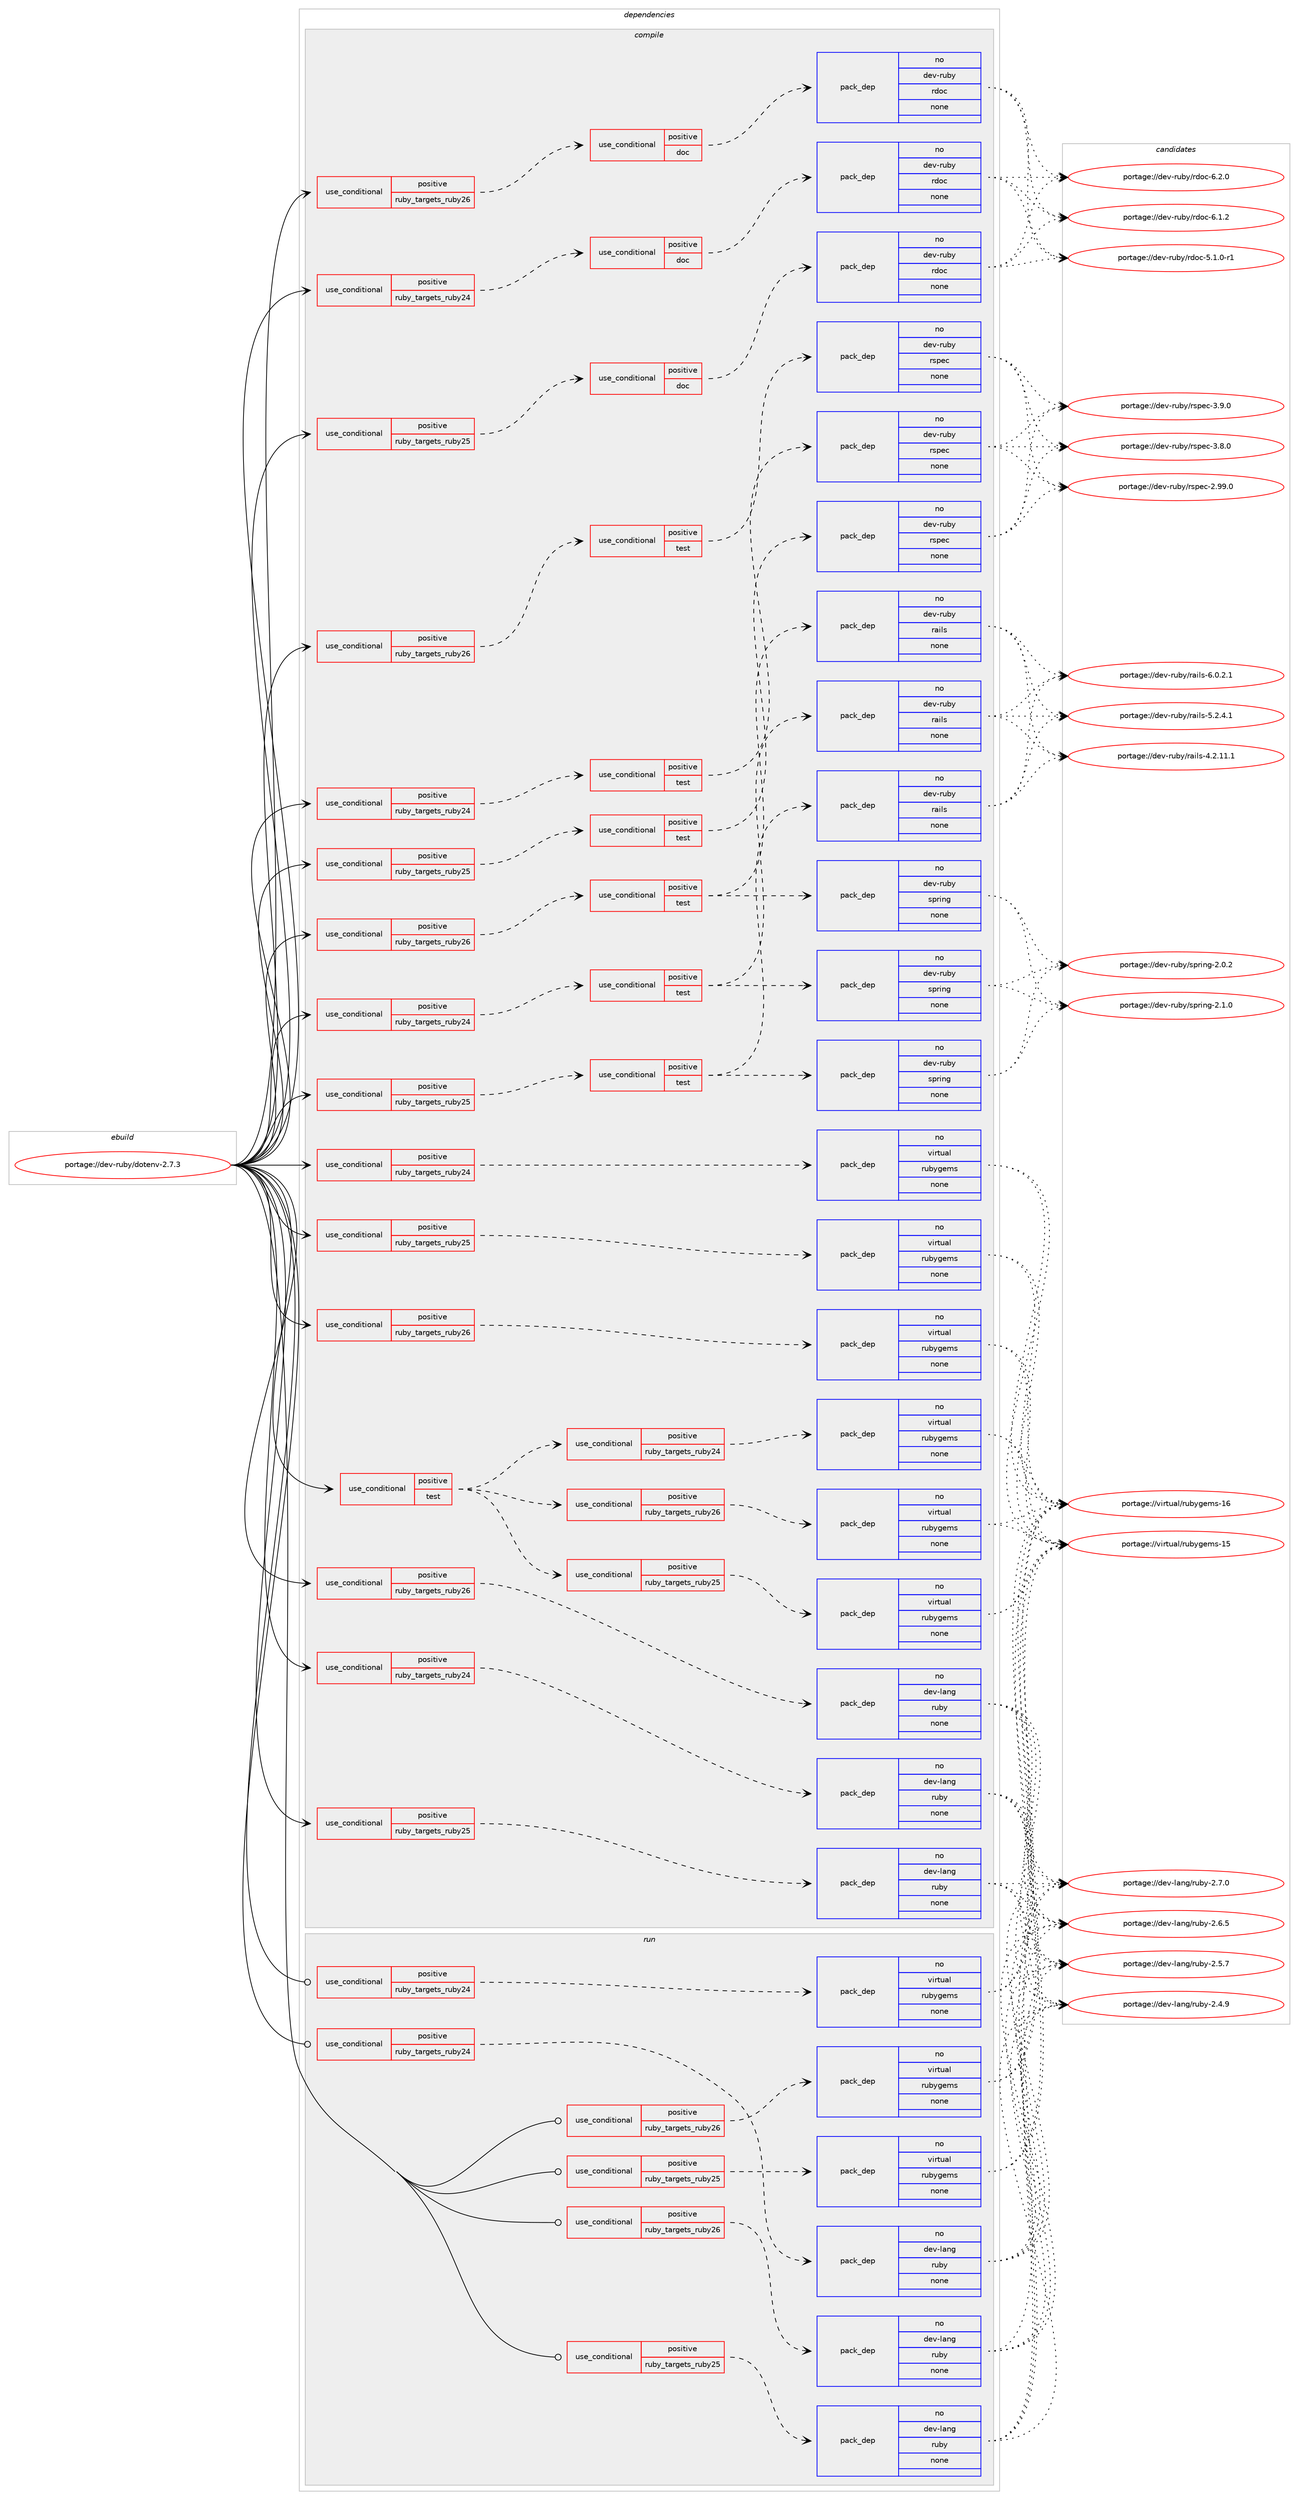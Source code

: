 digraph prolog {

# *************
# Graph options
# *************

newrank=true;
concentrate=true;
compound=true;
graph [rankdir=LR,fontname=Helvetica,fontsize=10,ranksep=1.5];#, ranksep=2.5, nodesep=0.2];
edge  [arrowhead=vee];
node  [fontname=Helvetica,fontsize=10];

# **********
# The ebuild
# **********

subgraph cluster_leftcol {
color=gray;
label=<<i>ebuild</i>>;
id [label="portage://dev-ruby/dotenv-2.7.3", color=red, width=4, href="../dev-ruby/dotenv-2.7.3.svg"];
}

# ****************
# The dependencies
# ****************

subgraph cluster_midcol {
color=gray;
label=<<i>dependencies</i>>;
subgraph cluster_compile {
fillcolor="#eeeeee";
style=filled;
label=<<i>compile</i>>;
subgraph cond88939 {
dependency359319 [label=<<TABLE BORDER="0" CELLBORDER="1" CELLSPACING="0" CELLPADDING="4"><TR><TD ROWSPAN="3" CELLPADDING="10">use_conditional</TD></TR><TR><TD>positive</TD></TR><TR><TD>ruby_targets_ruby24</TD></TR></TABLE>>, shape=none, color=red];
subgraph cond88940 {
dependency359320 [label=<<TABLE BORDER="0" CELLBORDER="1" CELLSPACING="0" CELLPADDING="4"><TR><TD ROWSPAN="3" CELLPADDING="10">use_conditional</TD></TR><TR><TD>positive</TD></TR><TR><TD>doc</TD></TR></TABLE>>, shape=none, color=red];
subgraph pack265566 {
dependency359321 [label=<<TABLE BORDER="0" CELLBORDER="1" CELLSPACING="0" CELLPADDING="4" WIDTH="220"><TR><TD ROWSPAN="6" CELLPADDING="30">pack_dep</TD></TR><TR><TD WIDTH="110">no</TD></TR><TR><TD>dev-ruby</TD></TR><TR><TD>rdoc</TD></TR><TR><TD>none</TD></TR><TR><TD></TD></TR></TABLE>>, shape=none, color=blue];
}
dependency359320:e -> dependency359321:w [weight=20,style="dashed",arrowhead="vee"];
}
dependency359319:e -> dependency359320:w [weight=20,style="dashed",arrowhead="vee"];
}
id:e -> dependency359319:w [weight=20,style="solid",arrowhead="vee"];
subgraph cond88941 {
dependency359322 [label=<<TABLE BORDER="0" CELLBORDER="1" CELLSPACING="0" CELLPADDING="4"><TR><TD ROWSPAN="3" CELLPADDING="10">use_conditional</TD></TR><TR><TD>positive</TD></TR><TR><TD>ruby_targets_ruby24</TD></TR></TABLE>>, shape=none, color=red];
subgraph cond88942 {
dependency359323 [label=<<TABLE BORDER="0" CELLBORDER="1" CELLSPACING="0" CELLPADDING="4"><TR><TD ROWSPAN="3" CELLPADDING="10">use_conditional</TD></TR><TR><TD>positive</TD></TR><TR><TD>test</TD></TR></TABLE>>, shape=none, color=red];
subgraph pack265567 {
dependency359324 [label=<<TABLE BORDER="0" CELLBORDER="1" CELLSPACING="0" CELLPADDING="4" WIDTH="220"><TR><TD ROWSPAN="6" CELLPADDING="30">pack_dep</TD></TR><TR><TD WIDTH="110">no</TD></TR><TR><TD>dev-ruby</TD></TR><TR><TD>rspec</TD></TR><TR><TD>none</TD></TR><TR><TD></TD></TR></TABLE>>, shape=none, color=blue];
}
dependency359323:e -> dependency359324:w [weight=20,style="dashed",arrowhead="vee"];
}
dependency359322:e -> dependency359323:w [weight=20,style="dashed",arrowhead="vee"];
}
id:e -> dependency359322:w [weight=20,style="solid",arrowhead="vee"];
subgraph cond88943 {
dependency359325 [label=<<TABLE BORDER="0" CELLBORDER="1" CELLSPACING="0" CELLPADDING="4"><TR><TD ROWSPAN="3" CELLPADDING="10">use_conditional</TD></TR><TR><TD>positive</TD></TR><TR><TD>ruby_targets_ruby24</TD></TR></TABLE>>, shape=none, color=red];
subgraph cond88944 {
dependency359326 [label=<<TABLE BORDER="0" CELLBORDER="1" CELLSPACING="0" CELLPADDING="4"><TR><TD ROWSPAN="3" CELLPADDING="10">use_conditional</TD></TR><TR><TD>positive</TD></TR><TR><TD>test</TD></TR></TABLE>>, shape=none, color=red];
subgraph pack265568 {
dependency359327 [label=<<TABLE BORDER="0" CELLBORDER="1" CELLSPACING="0" CELLPADDING="4" WIDTH="220"><TR><TD ROWSPAN="6" CELLPADDING="30">pack_dep</TD></TR><TR><TD WIDTH="110">no</TD></TR><TR><TD>dev-ruby</TD></TR><TR><TD>spring</TD></TR><TR><TD>none</TD></TR><TR><TD></TD></TR></TABLE>>, shape=none, color=blue];
}
dependency359326:e -> dependency359327:w [weight=20,style="dashed",arrowhead="vee"];
subgraph pack265569 {
dependency359328 [label=<<TABLE BORDER="0" CELLBORDER="1" CELLSPACING="0" CELLPADDING="4" WIDTH="220"><TR><TD ROWSPAN="6" CELLPADDING="30">pack_dep</TD></TR><TR><TD WIDTH="110">no</TD></TR><TR><TD>dev-ruby</TD></TR><TR><TD>rails</TD></TR><TR><TD>none</TD></TR><TR><TD></TD></TR></TABLE>>, shape=none, color=blue];
}
dependency359326:e -> dependency359328:w [weight=20,style="dashed",arrowhead="vee"];
}
dependency359325:e -> dependency359326:w [weight=20,style="dashed",arrowhead="vee"];
}
id:e -> dependency359325:w [weight=20,style="solid",arrowhead="vee"];
subgraph cond88945 {
dependency359329 [label=<<TABLE BORDER="0" CELLBORDER="1" CELLSPACING="0" CELLPADDING="4"><TR><TD ROWSPAN="3" CELLPADDING="10">use_conditional</TD></TR><TR><TD>positive</TD></TR><TR><TD>ruby_targets_ruby24</TD></TR></TABLE>>, shape=none, color=red];
subgraph pack265570 {
dependency359330 [label=<<TABLE BORDER="0" CELLBORDER="1" CELLSPACING="0" CELLPADDING="4" WIDTH="220"><TR><TD ROWSPAN="6" CELLPADDING="30">pack_dep</TD></TR><TR><TD WIDTH="110">no</TD></TR><TR><TD>dev-lang</TD></TR><TR><TD>ruby</TD></TR><TR><TD>none</TD></TR><TR><TD></TD></TR></TABLE>>, shape=none, color=blue];
}
dependency359329:e -> dependency359330:w [weight=20,style="dashed",arrowhead="vee"];
}
id:e -> dependency359329:w [weight=20,style="solid",arrowhead="vee"];
subgraph cond88946 {
dependency359331 [label=<<TABLE BORDER="0" CELLBORDER="1" CELLSPACING="0" CELLPADDING="4"><TR><TD ROWSPAN="3" CELLPADDING="10">use_conditional</TD></TR><TR><TD>positive</TD></TR><TR><TD>ruby_targets_ruby24</TD></TR></TABLE>>, shape=none, color=red];
subgraph pack265571 {
dependency359332 [label=<<TABLE BORDER="0" CELLBORDER="1" CELLSPACING="0" CELLPADDING="4" WIDTH="220"><TR><TD ROWSPAN="6" CELLPADDING="30">pack_dep</TD></TR><TR><TD WIDTH="110">no</TD></TR><TR><TD>virtual</TD></TR><TR><TD>rubygems</TD></TR><TR><TD>none</TD></TR><TR><TD></TD></TR></TABLE>>, shape=none, color=blue];
}
dependency359331:e -> dependency359332:w [weight=20,style="dashed",arrowhead="vee"];
}
id:e -> dependency359331:w [weight=20,style="solid",arrowhead="vee"];
subgraph cond88947 {
dependency359333 [label=<<TABLE BORDER="0" CELLBORDER="1" CELLSPACING="0" CELLPADDING="4"><TR><TD ROWSPAN="3" CELLPADDING="10">use_conditional</TD></TR><TR><TD>positive</TD></TR><TR><TD>ruby_targets_ruby25</TD></TR></TABLE>>, shape=none, color=red];
subgraph cond88948 {
dependency359334 [label=<<TABLE BORDER="0" CELLBORDER="1" CELLSPACING="0" CELLPADDING="4"><TR><TD ROWSPAN="3" CELLPADDING="10">use_conditional</TD></TR><TR><TD>positive</TD></TR><TR><TD>doc</TD></TR></TABLE>>, shape=none, color=red];
subgraph pack265572 {
dependency359335 [label=<<TABLE BORDER="0" CELLBORDER="1" CELLSPACING="0" CELLPADDING="4" WIDTH="220"><TR><TD ROWSPAN="6" CELLPADDING="30">pack_dep</TD></TR><TR><TD WIDTH="110">no</TD></TR><TR><TD>dev-ruby</TD></TR><TR><TD>rdoc</TD></TR><TR><TD>none</TD></TR><TR><TD></TD></TR></TABLE>>, shape=none, color=blue];
}
dependency359334:e -> dependency359335:w [weight=20,style="dashed",arrowhead="vee"];
}
dependency359333:e -> dependency359334:w [weight=20,style="dashed",arrowhead="vee"];
}
id:e -> dependency359333:w [weight=20,style="solid",arrowhead="vee"];
subgraph cond88949 {
dependency359336 [label=<<TABLE BORDER="0" CELLBORDER="1" CELLSPACING="0" CELLPADDING="4"><TR><TD ROWSPAN="3" CELLPADDING="10">use_conditional</TD></TR><TR><TD>positive</TD></TR><TR><TD>ruby_targets_ruby25</TD></TR></TABLE>>, shape=none, color=red];
subgraph cond88950 {
dependency359337 [label=<<TABLE BORDER="0" CELLBORDER="1" CELLSPACING="0" CELLPADDING="4"><TR><TD ROWSPAN="3" CELLPADDING="10">use_conditional</TD></TR><TR><TD>positive</TD></TR><TR><TD>test</TD></TR></TABLE>>, shape=none, color=red];
subgraph pack265573 {
dependency359338 [label=<<TABLE BORDER="0" CELLBORDER="1" CELLSPACING="0" CELLPADDING="4" WIDTH="220"><TR><TD ROWSPAN="6" CELLPADDING="30">pack_dep</TD></TR><TR><TD WIDTH="110">no</TD></TR><TR><TD>dev-ruby</TD></TR><TR><TD>rspec</TD></TR><TR><TD>none</TD></TR><TR><TD></TD></TR></TABLE>>, shape=none, color=blue];
}
dependency359337:e -> dependency359338:w [weight=20,style="dashed",arrowhead="vee"];
}
dependency359336:e -> dependency359337:w [weight=20,style="dashed",arrowhead="vee"];
}
id:e -> dependency359336:w [weight=20,style="solid",arrowhead="vee"];
subgraph cond88951 {
dependency359339 [label=<<TABLE BORDER="0" CELLBORDER="1" CELLSPACING="0" CELLPADDING="4"><TR><TD ROWSPAN="3" CELLPADDING="10">use_conditional</TD></TR><TR><TD>positive</TD></TR><TR><TD>ruby_targets_ruby25</TD></TR></TABLE>>, shape=none, color=red];
subgraph cond88952 {
dependency359340 [label=<<TABLE BORDER="0" CELLBORDER="1" CELLSPACING="0" CELLPADDING="4"><TR><TD ROWSPAN="3" CELLPADDING="10">use_conditional</TD></TR><TR><TD>positive</TD></TR><TR><TD>test</TD></TR></TABLE>>, shape=none, color=red];
subgraph pack265574 {
dependency359341 [label=<<TABLE BORDER="0" CELLBORDER="1" CELLSPACING="0" CELLPADDING="4" WIDTH="220"><TR><TD ROWSPAN="6" CELLPADDING="30">pack_dep</TD></TR><TR><TD WIDTH="110">no</TD></TR><TR><TD>dev-ruby</TD></TR><TR><TD>spring</TD></TR><TR><TD>none</TD></TR><TR><TD></TD></TR></TABLE>>, shape=none, color=blue];
}
dependency359340:e -> dependency359341:w [weight=20,style="dashed",arrowhead="vee"];
subgraph pack265575 {
dependency359342 [label=<<TABLE BORDER="0" CELLBORDER="1" CELLSPACING="0" CELLPADDING="4" WIDTH="220"><TR><TD ROWSPAN="6" CELLPADDING="30">pack_dep</TD></TR><TR><TD WIDTH="110">no</TD></TR><TR><TD>dev-ruby</TD></TR><TR><TD>rails</TD></TR><TR><TD>none</TD></TR><TR><TD></TD></TR></TABLE>>, shape=none, color=blue];
}
dependency359340:e -> dependency359342:w [weight=20,style="dashed",arrowhead="vee"];
}
dependency359339:e -> dependency359340:w [weight=20,style="dashed",arrowhead="vee"];
}
id:e -> dependency359339:w [weight=20,style="solid",arrowhead="vee"];
subgraph cond88953 {
dependency359343 [label=<<TABLE BORDER="0" CELLBORDER="1" CELLSPACING="0" CELLPADDING="4"><TR><TD ROWSPAN="3" CELLPADDING="10">use_conditional</TD></TR><TR><TD>positive</TD></TR><TR><TD>ruby_targets_ruby25</TD></TR></TABLE>>, shape=none, color=red];
subgraph pack265576 {
dependency359344 [label=<<TABLE BORDER="0" CELLBORDER="1" CELLSPACING="0" CELLPADDING="4" WIDTH="220"><TR><TD ROWSPAN="6" CELLPADDING="30">pack_dep</TD></TR><TR><TD WIDTH="110">no</TD></TR><TR><TD>dev-lang</TD></TR><TR><TD>ruby</TD></TR><TR><TD>none</TD></TR><TR><TD></TD></TR></TABLE>>, shape=none, color=blue];
}
dependency359343:e -> dependency359344:w [weight=20,style="dashed",arrowhead="vee"];
}
id:e -> dependency359343:w [weight=20,style="solid",arrowhead="vee"];
subgraph cond88954 {
dependency359345 [label=<<TABLE BORDER="0" CELLBORDER="1" CELLSPACING="0" CELLPADDING="4"><TR><TD ROWSPAN="3" CELLPADDING="10">use_conditional</TD></TR><TR><TD>positive</TD></TR><TR><TD>ruby_targets_ruby25</TD></TR></TABLE>>, shape=none, color=red];
subgraph pack265577 {
dependency359346 [label=<<TABLE BORDER="0" CELLBORDER="1" CELLSPACING="0" CELLPADDING="4" WIDTH="220"><TR><TD ROWSPAN="6" CELLPADDING="30">pack_dep</TD></TR><TR><TD WIDTH="110">no</TD></TR><TR><TD>virtual</TD></TR><TR><TD>rubygems</TD></TR><TR><TD>none</TD></TR><TR><TD></TD></TR></TABLE>>, shape=none, color=blue];
}
dependency359345:e -> dependency359346:w [weight=20,style="dashed",arrowhead="vee"];
}
id:e -> dependency359345:w [weight=20,style="solid",arrowhead="vee"];
subgraph cond88955 {
dependency359347 [label=<<TABLE BORDER="0" CELLBORDER="1" CELLSPACING="0" CELLPADDING="4"><TR><TD ROWSPAN="3" CELLPADDING="10">use_conditional</TD></TR><TR><TD>positive</TD></TR><TR><TD>ruby_targets_ruby26</TD></TR></TABLE>>, shape=none, color=red];
subgraph cond88956 {
dependency359348 [label=<<TABLE BORDER="0" CELLBORDER="1" CELLSPACING="0" CELLPADDING="4"><TR><TD ROWSPAN="3" CELLPADDING="10">use_conditional</TD></TR><TR><TD>positive</TD></TR><TR><TD>doc</TD></TR></TABLE>>, shape=none, color=red];
subgraph pack265578 {
dependency359349 [label=<<TABLE BORDER="0" CELLBORDER="1" CELLSPACING="0" CELLPADDING="4" WIDTH="220"><TR><TD ROWSPAN="6" CELLPADDING="30">pack_dep</TD></TR><TR><TD WIDTH="110">no</TD></TR><TR><TD>dev-ruby</TD></TR><TR><TD>rdoc</TD></TR><TR><TD>none</TD></TR><TR><TD></TD></TR></TABLE>>, shape=none, color=blue];
}
dependency359348:e -> dependency359349:w [weight=20,style="dashed",arrowhead="vee"];
}
dependency359347:e -> dependency359348:w [weight=20,style="dashed",arrowhead="vee"];
}
id:e -> dependency359347:w [weight=20,style="solid",arrowhead="vee"];
subgraph cond88957 {
dependency359350 [label=<<TABLE BORDER="0" CELLBORDER="1" CELLSPACING="0" CELLPADDING="4"><TR><TD ROWSPAN="3" CELLPADDING="10">use_conditional</TD></TR><TR><TD>positive</TD></TR><TR><TD>ruby_targets_ruby26</TD></TR></TABLE>>, shape=none, color=red];
subgraph cond88958 {
dependency359351 [label=<<TABLE BORDER="0" CELLBORDER="1" CELLSPACING="0" CELLPADDING="4"><TR><TD ROWSPAN="3" CELLPADDING="10">use_conditional</TD></TR><TR><TD>positive</TD></TR><TR><TD>test</TD></TR></TABLE>>, shape=none, color=red];
subgraph pack265579 {
dependency359352 [label=<<TABLE BORDER="0" CELLBORDER="1" CELLSPACING="0" CELLPADDING="4" WIDTH="220"><TR><TD ROWSPAN="6" CELLPADDING="30">pack_dep</TD></TR><TR><TD WIDTH="110">no</TD></TR><TR><TD>dev-ruby</TD></TR><TR><TD>rspec</TD></TR><TR><TD>none</TD></TR><TR><TD></TD></TR></TABLE>>, shape=none, color=blue];
}
dependency359351:e -> dependency359352:w [weight=20,style="dashed",arrowhead="vee"];
}
dependency359350:e -> dependency359351:w [weight=20,style="dashed",arrowhead="vee"];
}
id:e -> dependency359350:w [weight=20,style="solid",arrowhead="vee"];
subgraph cond88959 {
dependency359353 [label=<<TABLE BORDER="0" CELLBORDER="1" CELLSPACING="0" CELLPADDING="4"><TR><TD ROWSPAN="3" CELLPADDING="10">use_conditional</TD></TR><TR><TD>positive</TD></TR><TR><TD>ruby_targets_ruby26</TD></TR></TABLE>>, shape=none, color=red];
subgraph cond88960 {
dependency359354 [label=<<TABLE BORDER="0" CELLBORDER="1" CELLSPACING="0" CELLPADDING="4"><TR><TD ROWSPAN="3" CELLPADDING="10">use_conditional</TD></TR><TR><TD>positive</TD></TR><TR><TD>test</TD></TR></TABLE>>, shape=none, color=red];
subgraph pack265580 {
dependency359355 [label=<<TABLE BORDER="0" CELLBORDER="1" CELLSPACING="0" CELLPADDING="4" WIDTH="220"><TR><TD ROWSPAN="6" CELLPADDING="30">pack_dep</TD></TR><TR><TD WIDTH="110">no</TD></TR><TR><TD>dev-ruby</TD></TR><TR><TD>spring</TD></TR><TR><TD>none</TD></TR><TR><TD></TD></TR></TABLE>>, shape=none, color=blue];
}
dependency359354:e -> dependency359355:w [weight=20,style="dashed",arrowhead="vee"];
subgraph pack265581 {
dependency359356 [label=<<TABLE BORDER="0" CELLBORDER="1" CELLSPACING="0" CELLPADDING="4" WIDTH="220"><TR><TD ROWSPAN="6" CELLPADDING="30">pack_dep</TD></TR><TR><TD WIDTH="110">no</TD></TR><TR><TD>dev-ruby</TD></TR><TR><TD>rails</TD></TR><TR><TD>none</TD></TR><TR><TD></TD></TR></TABLE>>, shape=none, color=blue];
}
dependency359354:e -> dependency359356:w [weight=20,style="dashed",arrowhead="vee"];
}
dependency359353:e -> dependency359354:w [weight=20,style="dashed",arrowhead="vee"];
}
id:e -> dependency359353:w [weight=20,style="solid",arrowhead="vee"];
subgraph cond88961 {
dependency359357 [label=<<TABLE BORDER="0" CELLBORDER="1" CELLSPACING="0" CELLPADDING="4"><TR><TD ROWSPAN="3" CELLPADDING="10">use_conditional</TD></TR><TR><TD>positive</TD></TR><TR><TD>ruby_targets_ruby26</TD></TR></TABLE>>, shape=none, color=red];
subgraph pack265582 {
dependency359358 [label=<<TABLE BORDER="0" CELLBORDER="1" CELLSPACING="0" CELLPADDING="4" WIDTH="220"><TR><TD ROWSPAN="6" CELLPADDING="30">pack_dep</TD></TR><TR><TD WIDTH="110">no</TD></TR><TR><TD>dev-lang</TD></TR><TR><TD>ruby</TD></TR><TR><TD>none</TD></TR><TR><TD></TD></TR></TABLE>>, shape=none, color=blue];
}
dependency359357:e -> dependency359358:w [weight=20,style="dashed",arrowhead="vee"];
}
id:e -> dependency359357:w [weight=20,style="solid",arrowhead="vee"];
subgraph cond88962 {
dependency359359 [label=<<TABLE BORDER="0" CELLBORDER="1" CELLSPACING="0" CELLPADDING="4"><TR><TD ROWSPAN="3" CELLPADDING="10">use_conditional</TD></TR><TR><TD>positive</TD></TR><TR><TD>ruby_targets_ruby26</TD></TR></TABLE>>, shape=none, color=red];
subgraph pack265583 {
dependency359360 [label=<<TABLE BORDER="0" CELLBORDER="1" CELLSPACING="0" CELLPADDING="4" WIDTH="220"><TR><TD ROWSPAN="6" CELLPADDING="30">pack_dep</TD></TR><TR><TD WIDTH="110">no</TD></TR><TR><TD>virtual</TD></TR><TR><TD>rubygems</TD></TR><TR><TD>none</TD></TR><TR><TD></TD></TR></TABLE>>, shape=none, color=blue];
}
dependency359359:e -> dependency359360:w [weight=20,style="dashed",arrowhead="vee"];
}
id:e -> dependency359359:w [weight=20,style="solid",arrowhead="vee"];
subgraph cond88963 {
dependency359361 [label=<<TABLE BORDER="0" CELLBORDER="1" CELLSPACING="0" CELLPADDING="4"><TR><TD ROWSPAN="3" CELLPADDING="10">use_conditional</TD></TR><TR><TD>positive</TD></TR><TR><TD>test</TD></TR></TABLE>>, shape=none, color=red];
subgraph cond88964 {
dependency359362 [label=<<TABLE BORDER="0" CELLBORDER="1" CELLSPACING="0" CELLPADDING="4"><TR><TD ROWSPAN="3" CELLPADDING="10">use_conditional</TD></TR><TR><TD>positive</TD></TR><TR><TD>ruby_targets_ruby24</TD></TR></TABLE>>, shape=none, color=red];
subgraph pack265584 {
dependency359363 [label=<<TABLE BORDER="0" CELLBORDER="1" CELLSPACING="0" CELLPADDING="4" WIDTH="220"><TR><TD ROWSPAN="6" CELLPADDING="30">pack_dep</TD></TR><TR><TD WIDTH="110">no</TD></TR><TR><TD>virtual</TD></TR><TR><TD>rubygems</TD></TR><TR><TD>none</TD></TR><TR><TD></TD></TR></TABLE>>, shape=none, color=blue];
}
dependency359362:e -> dependency359363:w [weight=20,style="dashed",arrowhead="vee"];
}
dependency359361:e -> dependency359362:w [weight=20,style="dashed",arrowhead="vee"];
subgraph cond88965 {
dependency359364 [label=<<TABLE BORDER="0" CELLBORDER="1" CELLSPACING="0" CELLPADDING="4"><TR><TD ROWSPAN="3" CELLPADDING="10">use_conditional</TD></TR><TR><TD>positive</TD></TR><TR><TD>ruby_targets_ruby25</TD></TR></TABLE>>, shape=none, color=red];
subgraph pack265585 {
dependency359365 [label=<<TABLE BORDER="0" CELLBORDER="1" CELLSPACING="0" CELLPADDING="4" WIDTH="220"><TR><TD ROWSPAN="6" CELLPADDING="30">pack_dep</TD></TR><TR><TD WIDTH="110">no</TD></TR><TR><TD>virtual</TD></TR><TR><TD>rubygems</TD></TR><TR><TD>none</TD></TR><TR><TD></TD></TR></TABLE>>, shape=none, color=blue];
}
dependency359364:e -> dependency359365:w [weight=20,style="dashed",arrowhead="vee"];
}
dependency359361:e -> dependency359364:w [weight=20,style="dashed",arrowhead="vee"];
subgraph cond88966 {
dependency359366 [label=<<TABLE BORDER="0" CELLBORDER="1" CELLSPACING="0" CELLPADDING="4"><TR><TD ROWSPAN="3" CELLPADDING="10">use_conditional</TD></TR><TR><TD>positive</TD></TR><TR><TD>ruby_targets_ruby26</TD></TR></TABLE>>, shape=none, color=red];
subgraph pack265586 {
dependency359367 [label=<<TABLE BORDER="0" CELLBORDER="1" CELLSPACING="0" CELLPADDING="4" WIDTH="220"><TR><TD ROWSPAN="6" CELLPADDING="30">pack_dep</TD></TR><TR><TD WIDTH="110">no</TD></TR><TR><TD>virtual</TD></TR><TR><TD>rubygems</TD></TR><TR><TD>none</TD></TR><TR><TD></TD></TR></TABLE>>, shape=none, color=blue];
}
dependency359366:e -> dependency359367:w [weight=20,style="dashed",arrowhead="vee"];
}
dependency359361:e -> dependency359366:w [weight=20,style="dashed",arrowhead="vee"];
}
id:e -> dependency359361:w [weight=20,style="solid",arrowhead="vee"];
}
subgraph cluster_compileandrun {
fillcolor="#eeeeee";
style=filled;
label=<<i>compile and run</i>>;
}
subgraph cluster_run {
fillcolor="#eeeeee";
style=filled;
label=<<i>run</i>>;
subgraph cond88967 {
dependency359368 [label=<<TABLE BORDER="0" CELLBORDER="1" CELLSPACING="0" CELLPADDING="4"><TR><TD ROWSPAN="3" CELLPADDING="10">use_conditional</TD></TR><TR><TD>positive</TD></TR><TR><TD>ruby_targets_ruby24</TD></TR></TABLE>>, shape=none, color=red];
subgraph pack265587 {
dependency359369 [label=<<TABLE BORDER="0" CELLBORDER="1" CELLSPACING="0" CELLPADDING="4" WIDTH="220"><TR><TD ROWSPAN="6" CELLPADDING="30">pack_dep</TD></TR><TR><TD WIDTH="110">no</TD></TR><TR><TD>dev-lang</TD></TR><TR><TD>ruby</TD></TR><TR><TD>none</TD></TR><TR><TD></TD></TR></TABLE>>, shape=none, color=blue];
}
dependency359368:e -> dependency359369:w [weight=20,style="dashed",arrowhead="vee"];
}
id:e -> dependency359368:w [weight=20,style="solid",arrowhead="odot"];
subgraph cond88968 {
dependency359370 [label=<<TABLE BORDER="0" CELLBORDER="1" CELLSPACING="0" CELLPADDING="4"><TR><TD ROWSPAN="3" CELLPADDING="10">use_conditional</TD></TR><TR><TD>positive</TD></TR><TR><TD>ruby_targets_ruby24</TD></TR></TABLE>>, shape=none, color=red];
subgraph pack265588 {
dependency359371 [label=<<TABLE BORDER="0" CELLBORDER="1" CELLSPACING="0" CELLPADDING="4" WIDTH="220"><TR><TD ROWSPAN="6" CELLPADDING="30">pack_dep</TD></TR><TR><TD WIDTH="110">no</TD></TR><TR><TD>virtual</TD></TR><TR><TD>rubygems</TD></TR><TR><TD>none</TD></TR><TR><TD></TD></TR></TABLE>>, shape=none, color=blue];
}
dependency359370:e -> dependency359371:w [weight=20,style="dashed",arrowhead="vee"];
}
id:e -> dependency359370:w [weight=20,style="solid",arrowhead="odot"];
subgraph cond88969 {
dependency359372 [label=<<TABLE BORDER="0" CELLBORDER="1" CELLSPACING="0" CELLPADDING="4"><TR><TD ROWSPAN="3" CELLPADDING="10">use_conditional</TD></TR><TR><TD>positive</TD></TR><TR><TD>ruby_targets_ruby25</TD></TR></TABLE>>, shape=none, color=red];
subgraph pack265589 {
dependency359373 [label=<<TABLE BORDER="0" CELLBORDER="1" CELLSPACING="0" CELLPADDING="4" WIDTH="220"><TR><TD ROWSPAN="6" CELLPADDING="30">pack_dep</TD></TR><TR><TD WIDTH="110">no</TD></TR><TR><TD>dev-lang</TD></TR><TR><TD>ruby</TD></TR><TR><TD>none</TD></TR><TR><TD></TD></TR></TABLE>>, shape=none, color=blue];
}
dependency359372:e -> dependency359373:w [weight=20,style="dashed",arrowhead="vee"];
}
id:e -> dependency359372:w [weight=20,style="solid",arrowhead="odot"];
subgraph cond88970 {
dependency359374 [label=<<TABLE BORDER="0" CELLBORDER="1" CELLSPACING="0" CELLPADDING="4"><TR><TD ROWSPAN="3" CELLPADDING="10">use_conditional</TD></TR><TR><TD>positive</TD></TR><TR><TD>ruby_targets_ruby25</TD></TR></TABLE>>, shape=none, color=red];
subgraph pack265590 {
dependency359375 [label=<<TABLE BORDER="0" CELLBORDER="1" CELLSPACING="0" CELLPADDING="4" WIDTH="220"><TR><TD ROWSPAN="6" CELLPADDING="30">pack_dep</TD></TR><TR><TD WIDTH="110">no</TD></TR><TR><TD>virtual</TD></TR><TR><TD>rubygems</TD></TR><TR><TD>none</TD></TR><TR><TD></TD></TR></TABLE>>, shape=none, color=blue];
}
dependency359374:e -> dependency359375:w [weight=20,style="dashed",arrowhead="vee"];
}
id:e -> dependency359374:w [weight=20,style="solid",arrowhead="odot"];
subgraph cond88971 {
dependency359376 [label=<<TABLE BORDER="0" CELLBORDER="1" CELLSPACING="0" CELLPADDING="4"><TR><TD ROWSPAN="3" CELLPADDING="10">use_conditional</TD></TR><TR><TD>positive</TD></TR><TR><TD>ruby_targets_ruby26</TD></TR></TABLE>>, shape=none, color=red];
subgraph pack265591 {
dependency359377 [label=<<TABLE BORDER="0" CELLBORDER="1" CELLSPACING="0" CELLPADDING="4" WIDTH="220"><TR><TD ROWSPAN="6" CELLPADDING="30">pack_dep</TD></TR><TR><TD WIDTH="110">no</TD></TR><TR><TD>dev-lang</TD></TR><TR><TD>ruby</TD></TR><TR><TD>none</TD></TR><TR><TD></TD></TR></TABLE>>, shape=none, color=blue];
}
dependency359376:e -> dependency359377:w [weight=20,style="dashed",arrowhead="vee"];
}
id:e -> dependency359376:w [weight=20,style="solid",arrowhead="odot"];
subgraph cond88972 {
dependency359378 [label=<<TABLE BORDER="0" CELLBORDER="1" CELLSPACING="0" CELLPADDING="4"><TR><TD ROWSPAN="3" CELLPADDING="10">use_conditional</TD></TR><TR><TD>positive</TD></TR><TR><TD>ruby_targets_ruby26</TD></TR></TABLE>>, shape=none, color=red];
subgraph pack265592 {
dependency359379 [label=<<TABLE BORDER="0" CELLBORDER="1" CELLSPACING="0" CELLPADDING="4" WIDTH="220"><TR><TD ROWSPAN="6" CELLPADDING="30">pack_dep</TD></TR><TR><TD WIDTH="110">no</TD></TR><TR><TD>virtual</TD></TR><TR><TD>rubygems</TD></TR><TR><TD>none</TD></TR><TR><TD></TD></TR></TABLE>>, shape=none, color=blue];
}
dependency359378:e -> dependency359379:w [weight=20,style="dashed",arrowhead="vee"];
}
id:e -> dependency359378:w [weight=20,style="solid",arrowhead="odot"];
}
}

# **************
# The candidates
# **************

subgraph cluster_choices {
rank=same;
color=gray;
label=<<i>candidates</i>>;

subgraph choice265566 {
color=black;
nodesep=1;
choice10010111845114117981214711410011199455446504648 [label="portage://dev-ruby/rdoc-6.2.0", color=red, width=4,href="../dev-ruby/rdoc-6.2.0.svg"];
choice10010111845114117981214711410011199455446494650 [label="portage://dev-ruby/rdoc-6.1.2", color=red, width=4,href="../dev-ruby/rdoc-6.1.2.svg"];
choice100101118451141179812147114100111994553464946484511449 [label="portage://dev-ruby/rdoc-5.1.0-r1", color=red, width=4,href="../dev-ruby/rdoc-5.1.0-r1.svg"];
dependency359321:e -> choice10010111845114117981214711410011199455446504648:w [style=dotted,weight="100"];
dependency359321:e -> choice10010111845114117981214711410011199455446494650:w [style=dotted,weight="100"];
dependency359321:e -> choice100101118451141179812147114100111994553464946484511449:w [style=dotted,weight="100"];
}
subgraph choice265567 {
color=black;
nodesep=1;
choice10010111845114117981214711411511210199455146574648 [label="portage://dev-ruby/rspec-3.9.0", color=red, width=4,href="../dev-ruby/rspec-3.9.0.svg"];
choice10010111845114117981214711411511210199455146564648 [label="portage://dev-ruby/rspec-3.8.0", color=red, width=4,href="../dev-ruby/rspec-3.8.0.svg"];
choice1001011184511411798121471141151121019945504657574648 [label="portage://dev-ruby/rspec-2.99.0", color=red, width=4,href="../dev-ruby/rspec-2.99.0.svg"];
dependency359324:e -> choice10010111845114117981214711411511210199455146574648:w [style=dotted,weight="100"];
dependency359324:e -> choice10010111845114117981214711411511210199455146564648:w [style=dotted,weight="100"];
dependency359324:e -> choice1001011184511411798121471141151121019945504657574648:w [style=dotted,weight="100"];
}
subgraph choice265568 {
color=black;
nodesep=1;
choice100101118451141179812147115112114105110103455046494648 [label="portage://dev-ruby/spring-2.1.0", color=red, width=4,href="../dev-ruby/spring-2.1.0.svg"];
choice100101118451141179812147115112114105110103455046484650 [label="portage://dev-ruby/spring-2.0.2", color=red, width=4,href="../dev-ruby/spring-2.0.2.svg"];
dependency359327:e -> choice100101118451141179812147115112114105110103455046494648:w [style=dotted,weight="100"];
dependency359327:e -> choice100101118451141179812147115112114105110103455046484650:w [style=dotted,weight="100"];
}
subgraph choice265569 {
color=black;
nodesep=1;
choice100101118451141179812147114971051081154554464846504649 [label="portage://dev-ruby/rails-6.0.2.1", color=red, width=4,href="../dev-ruby/rails-6.0.2.1.svg"];
choice100101118451141179812147114971051081154553465046524649 [label="portage://dev-ruby/rails-5.2.4.1", color=red, width=4,href="../dev-ruby/rails-5.2.4.1.svg"];
choice10010111845114117981214711497105108115455246504649494649 [label="portage://dev-ruby/rails-4.2.11.1", color=red, width=4,href="../dev-ruby/rails-4.2.11.1.svg"];
dependency359328:e -> choice100101118451141179812147114971051081154554464846504649:w [style=dotted,weight="100"];
dependency359328:e -> choice100101118451141179812147114971051081154553465046524649:w [style=dotted,weight="100"];
dependency359328:e -> choice10010111845114117981214711497105108115455246504649494649:w [style=dotted,weight="100"];
}
subgraph choice265570 {
color=black;
nodesep=1;
choice10010111845108971101034711411798121455046554648 [label="portage://dev-lang/ruby-2.7.0", color=red, width=4,href="../dev-lang/ruby-2.7.0.svg"];
choice10010111845108971101034711411798121455046544653 [label="portage://dev-lang/ruby-2.6.5", color=red, width=4,href="../dev-lang/ruby-2.6.5.svg"];
choice10010111845108971101034711411798121455046534655 [label="portage://dev-lang/ruby-2.5.7", color=red, width=4,href="../dev-lang/ruby-2.5.7.svg"];
choice10010111845108971101034711411798121455046524657 [label="portage://dev-lang/ruby-2.4.9", color=red, width=4,href="../dev-lang/ruby-2.4.9.svg"];
dependency359330:e -> choice10010111845108971101034711411798121455046554648:w [style=dotted,weight="100"];
dependency359330:e -> choice10010111845108971101034711411798121455046544653:w [style=dotted,weight="100"];
dependency359330:e -> choice10010111845108971101034711411798121455046534655:w [style=dotted,weight="100"];
dependency359330:e -> choice10010111845108971101034711411798121455046524657:w [style=dotted,weight="100"];
}
subgraph choice265571 {
color=black;
nodesep=1;
choice118105114116117971084711411798121103101109115454954 [label="portage://virtual/rubygems-16", color=red, width=4,href="../virtual/rubygems-16.svg"];
choice118105114116117971084711411798121103101109115454953 [label="portage://virtual/rubygems-15", color=red, width=4,href="../virtual/rubygems-15.svg"];
dependency359332:e -> choice118105114116117971084711411798121103101109115454954:w [style=dotted,weight="100"];
dependency359332:e -> choice118105114116117971084711411798121103101109115454953:w [style=dotted,weight="100"];
}
subgraph choice265572 {
color=black;
nodesep=1;
choice10010111845114117981214711410011199455446504648 [label="portage://dev-ruby/rdoc-6.2.0", color=red, width=4,href="../dev-ruby/rdoc-6.2.0.svg"];
choice10010111845114117981214711410011199455446494650 [label="portage://dev-ruby/rdoc-6.1.2", color=red, width=4,href="../dev-ruby/rdoc-6.1.2.svg"];
choice100101118451141179812147114100111994553464946484511449 [label="portage://dev-ruby/rdoc-5.1.0-r1", color=red, width=4,href="../dev-ruby/rdoc-5.1.0-r1.svg"];
dependency359335:e -> choice10010111845114117981214711410011199455446504648:w [style=dotted,weight="100"];
dependency359335:e -> choice10010111845114117981214711410011199455446494650:w [style=dotted,weight="100"];
dependency359335:e -> choice100101118451141179812147114100111994553464946484511449:w [style=dotted,weight="100"];
}
subgraph choice265573 {
color=black;
nodesep=1;
choice10010111845114117981214711411511210199455146574648 [label="portage://dev-ruby/rspec-3.9.0", color=red, width=4,href="../dev-ruby/rspec-3.9.0.svg"];
choice10010111845114117981214711411511210199455146564648 [label="portage://dev-ruby/rspec-3.8.0", color=red, width=4,href="../dev-ruby/rspec-3.8.0.svg"];
choice1001011184511411798121471141151121019945504657574648 [label="portage://dev-ruby/rspec-2.99.0", color=red, width=4,href="../dev-ruby/rspec-2.99.0.svg"];
dependency359338:e -> choice10010111845114117981214711411511210199455146574648:w [style=dotted,weight="100"];
dependency359338:e -> choice10010111845114117981214711411511210199455146564648:w [style=dotted,weight="100"];
dependency359338:e -> choice1001011184511411798121471141151121019945504657574648:w [style=dotted,weight="100"];
}
subgraph choice265574 {
color=black;
nodesep=1;
choice100101118451141179812147115112114105110103455046494648 [label="portage://dev-ruby/spring-2.1.0", color=red, width=4,href="../dev-ruby/spring-2.1.0.svg"];
choice100101118451141179812147115112114105110103455046484650 [label="portage://dev-ruby/spring-2.0.2", color=red, width=4,href="../dev-ruby/spring-2.0.2.svg"];
dependency359341:e -> choice100101118451141179812147115112114105110103455046494648:w [style=dotted,weight="100"];
dependency359341:e -> choice100101118451141179812147115112114105110103455046484650:w [style=dotted,weight="100"];
}
subgraph choice265575 {
color=black;
nodesep=1;
choice100101118451141179812147114971051081154554464846504649 [label="portage://dev-ruby/rails-6.0.2.1", color=red, width=4,href="../dev-ruby/rails-6.0.2.1.svg"];
choice100101118451141179812147114971051081154553465046524649 [label="portage://dev-ruby/rails-5.2.4.1", color=red, width=4,href="../dev-ruby/rails-5.2.4.1.svg"];
choice10010111845114117981214711497105108115455246504649494649 [label="portage://dev-ruby/rails-4.2.11.1", color=red, width=4,href="../dev-ruby/rails-4.2.11.1.svg"];
dependency359342:e -> choice100101118451141179812147114971051081154554464846504649:w [style=dotted,weight="100"];
dependency359342:e -> choice100101118451141179812147114971051081154553465046524649:w [style=dotted,weight="100"];
dependency359342:e -> choice10010111845114117981214711497105108115455246504649494649:w [style=dotted,weight="100"];
}
subgraph choice265576 {
color=black;
nodesep=1;
choice10010111845108971101034711411798121455046554648 [label="portage://dev-lang/ruby-2.7.0", color=red, width=4,href="../dev-lang/ruby-2.7.0.svg"];
choice10010111845108971101034711411798121455046544653 [label="portage://dev-lang/ruby-2.6.5", color=red, width=4,href="../dev-lang/ruby-2.6.5.svg"];
choice10010111845108971101034711411798121455046534655 [label="portage://dev-lang/ruby-2.5.7", color=red, width=4,href="../dev-lang/ruby-2.5.7.svg"];
choice10010111845108971101034711411798121455046524657 [label="portage://dev-lang/ruby-2.4.9", color=red, width=4,href="../dev-lang/ruby-2.4.9.svg"];
dependency359344:e -> choice10010111845108971101034711411798121455046554648:w [style=dotted,weight="100"];
dependency359344:e -> choice10010111845108971101034711411798121455046544653:w [style=dotted,weight="100"];
dependency359344:e -> choice10010111845108971101034711411798121455046534655:w [style=dotted,weight="100"];
dependency359344:e -> choice10010111845108971101034711411798121455046524657:w [style=dotted,weight="100"];
}
subgraph choice265577 {
color=black;
nodesep=1;
choice118105114116117971084711411798121103101109115454954 [label="portage://virtual/rubygems-16", color=red, width=4,href="../virtual/rubygems-16.svg"];
choice118105114116117971084711411798121103101109115454953 [label="portage://virtual/rubygems-15", color=red, width=4,href="../virtual/rubygems-15.svg"];
dependency359346:e -> choice118105114116117971084711411798121103101109115454954:w [style=dotted,weight="100"];
dependency359346:e -> choice118105114116117971084711411798121103101109115454953:w [style=dotted,weight="100"];
}
subgraph choice265578 {
color=black;
nodesep=1;
choice10010111845114117981214711410011199455446504648 [label="portage://dev-ruby/rdoc-6.2.0", color=red, width=4,href="../dev-ruby/rdoc-6.2.0.svg"];
choice10010111845114117981214711410011199455446494650 [label="portage://dev-ruby/rdoc-6.1.2", color=red, width=4,href="../dev-ruby/rdoc-6.1.2.svg"];
choice100101118451141179812147114100111994553464946484511449 [label="portage://dev-ruby/rdoc-5.1.0-r1", color=red, width=4,href="../dev-ruby/rdoc-5.1.0-r1.svg"];
dependency359349:e -> choice10010111845114117981214711410011199455446504648:w [style=dotted,weight="100"];
dependency359349:e -> choice10010111845114117981214711410011199455446494650:w [style=dotted,weight="100"];
dependency359349:e -> choice100101118451141179812147114100111994553464946484511449:w [style=dotted,weight="100"];
}
subgraph choice265579 {
color=black;
nodesep=1;
choice10010111845114117981214711411511210199455146574648 [label="portage://dev-ruby/rspec-3.9.0", color=red, width=4,href="../dev-ruby/rspec-3.9.0.svg"];
choice10010111845114117981214711411511210199455146564648 [label="portage://dev-ruby/rspec-3.8.0", color=red, width=4,href="../dev-ruby/rspec-3.8.0.svg"];
choice1001011184511411798121471141151121019945504657574648 [label="portage://dev-ruby/rspec-2.99.0", color=red, width=4,href="../dev-ruby/rspec-2.99.0.svg"];
dependency359352:e -> choice10010111845114117981214711411511210199455146574648:w [style=dotted,weight="100"];
dependency359352:e -> choice10010111845114117981214711411511210199455146564648:w [style=dotted,weight="100"];
dependency359352:e -> choice1001011184511411798121471141151121019945504657574648:w [style=dotted,weight="100"];
}
subgraph choice265580 {
color=black;
nodesep=1;
choice100101118451141179812147115112114105110103455046494648 [label="portage://dev-ruby/spring-2.1.0", color=red, width=4,href="../dev-ruby/spring-2.1.0.svg"];
choice100101118451141179812147115112114105110103455046484650 [label="portage://dev-ruby/spring-2.0.2", color=red, width=4,href="../dev-ruby/spring-2.0.2.svg"];
dependency359355:e -> choice100101118451141179812147115112114105110103455046494648:w [style=dotted,weight="100"];
dependency359355:e -> choice100101118451141179812147115112114105110103455046484650:w [style=dotted,weight="100"];
}
subgraph choice265581 {
color=black;
nodesep=1;
choice100101118451141179812147114971051081154554464846504649 [label="portage://dev-ruby/rails-6.0.2.1", color=red, width=4,href="../dev-ruby/rails-6.0.2.1.svg"];
choice100101118451141179812147114971051081154553465046524649 [label="portage://dev-ruby/rails-5.2.4.1", color=red, width=4,href="../dev-ruby/rails-5.2.4.1.svg"];
choice10010111845114117981214711497105108115455246504649494649 [label="portage://dev-ruby/rails-4.2.11.1", color=red, width=4,href="../dev-ruby/rails-4.2.11.1.svg"];
dependency359356:e -> choice100101118451141179812147114971051081154554464846504649:w [style=dotted,weight="100"];
dependency359356:e -> choice100101118451141179812147114971051081154553465046524649:w [style=dotted,weight="100"];
dependency359356:e -> choice10010111845114117981214711497105108115455246504649494649:w [style=dotted,weight="100"];
}
subgraph choice265582 {
color=black;
nodesep=1;
choice10010111845108971101034711411798121455046554648 [label="portage://dev-lang/ruby-2.7.0", color=red, width=4,href="../dev-lang/ruby-2.7.0.svg"];
choice10010111845108971101034711411798121455046544653 [label="portage://dev-lang/ruby-2.6.5", color=red, width=4,href="../dev-lang/ruby-2.6.5.svg"];
choice10010111845108971101034711411798121455046534655 [label="portage://dev-lang/ruby-2.5.7", color=red, width=4,href="../dev-lang/ruby-2.5.7.svg"];
choice10010111845108971101034711411798121455046524657 [label="portage://dev-lang/ruby-2.4.9", color=red, width=4,href="../dev-lang/ruby-2.4.9.svg"];
dependency359358:e -> choice10010111845108971101034711411798121455046554648:w [style=dotted,weight="100"];
dependency359358:e -> choice10010111845108971101034711411798121455046544653:w [style=dotted,weight="100"];
dependency359358:e -> choice10010111845108971101034711411798121455046534655:w [style=dotted,weight="100"];
dependency359358:e -> choice10010111845108971101034711411798121455046524657:w [style=dotted,weight="100"];
}
subgraph choice265583 {
color=black;
nodesep=1;
choice118105114116117971084711411798121103101109115454954 [label="portage://virtual/rubygems-16", color=red, width=4,href="../virtual/rubygems-16.svg"];
choice118105114116117971084711411798121103101109115454953 [label="portage://virtual/rubygems-15", color=red, width=4,href="../virtual/rubygems-15.svg"];
dependency359360:e -> choice118105114116117971084711411798121103101109115454954:w [style=dotted,weight="100"];
dependency359360:e -> choice118105114116117971084711411798121103101109115454953:w [style=dotted,weight="100"];
}
subgraph choice265584 {
color=black;
nodesep=1;
choice118105114116117971084711411798121103101109115454954 [label="portage://virtual/rubygems-16", color=red, width=4,href="../virtual/rubygems-16.svg"];
choice118105114116117971084711411798121103101109115454953 [label="portage://virtual/rubygems-15", color=red, width=4,href="../virtual/rubygems-15.svg"];
dependency359363:e -> choice118105114116117971084711411798121103101109115454954:w [style=dotted,weight="100"];
dependency359363:e -> choice118105114116117971084711411798121103101109115454953:w [style=dotted,weight="100"];
}
subgraph choice265585 {
color=black;
nodesep=1;
choice118105114116117971084711411798121103101109115454954 [label="portage://virtual/rubygems-16", color=red, width=4,href="../virtual/rubygems-16.svg"];
choice118105114116117971084711411798121103101109115454953 [label="portage://virtual/rubygems-15", color=red, width=4,href="../virtual/rubygems-15.svg"];
dependency359365:e -> choice118105114116117971084711411798121103101109115454954:w [style=dotted,weight="100"];
dependency359365:e -> choice118105114116117971084711411798121103101109115454953:w [style=dotted,weight="100"];
}
subgraph choice265586 {
color=black;
nodesep=1;
choice118105114116117971084711411798121103101109115454954 [label="portage://virtual/rubygems-16", color=red, width=4,href="../virtual/rubygems-16.svg"];
choice118105114116117971084711411798121103101109115454953 [label="portage://virtual/rubygems-15", color=red, width=4,href="../virtual/rubygems-15.svg"];
dependency359367:e -> choice118105114116117971084711411798121103101109115454954:w [style=dotted,weight="100"];
dependency359367:e -> choice118105114116117971084711411798121103101109115454953:w [style=dotted,weight="100"];
}
subgraph choice265587 {
color=black;
nodesep=1;
choice10010111845108971101034711411798121455046554648 [label="portage://dev-lang/ruby-2.7.0", color=red, width=4,href="../dev-lang/ruby-2.7.0.svg"];
choice10010111845108971101034711411798121455046544653 [label="portage://dev-lang/ruby-2.6.5", color=red, width=4,href="../dev-lang/ruby-2.6.5.svg"];
choice10010111845108971101034711411798121455046534655 [label="portage://dev-lang/ruby-2.5.7", color=red, width=4,href="../dev-lang/ruby-2.5.7.svg"];
choice10010111845108971101034711411798121455046524657 [label="portage://dev-lang/ruby-2.4.9", color=red, width=4,href="../dev-lang/ruby-2.4.9.svg"];
dependency359369:e -> choice10010111845108971101034711411798121455046554648:w [style=dotted,weight="100"];
dependency359369:e -> choice10010111845108971101034711411798121455046544653:w [style=dotted,weight="100"];
dependency359369:e -> choice10010111845108971101034711411798121455046534655:w [style=dotted,weight="100"];
dependency359369:e -> choice10010111845108971101034711411798121455046524657:w [style=dotted,weight="100"];
}
subgraph choice265588 {
color=black;
nodesep=1;
choice118105114116117971084711411798121103101109115454954 [label="portage://virtual/rubygems-16", color=red, width=4,href="../virtual/rubygems-16.svg"];
choice118105114116117971084711411798121103101109115454953 [label="portage://virtual/rubygems-15", color=red, width=4,href="../virtual/rubygems-15.svg"];
dependency359371:e -> choice118105114116117971084711411798121103101109115454954:w [style=dotted,weight="100"];
dependency359371:e -> choice118105114116117971084711411798121103101109115454953:w [style=dotted,weight="100"];
}
subgraph choice265589 {
color=black;
nodesep=1;
choice10010111845108971101034711411798121455046554648 [label="portage://dev-lang/ruby-2.7.0", color=red, width=4,href="../dev-lang/ruby-2.7.0.svg"];
choice10010111845108971101034711411798121455046544653 [label="portage://dev-lang/ruby-2.6.5", color=red, width=4,href="../dev-lang/ruby-2.6.5.svg"];
choice10010111845108971101034711411798121455046534655 [label="portage://dev-lang/ruby-2.5.7", color=red, width=4,href="../dev-lang/ruby-2.5.7.svg"];
choice10010111845108971101034711411798121455046524657 [label="portage://dev-lang/ruby-2.4.9", color=red, width=4,href="../dev-lang/ruby-2.4.9.svg"];
dependency359373:e -> choice10010111845108971101034711411798121455046554648:w [style=dotted,weight="100"];
dependency359373:e -> choice10010111845108971101034711411798121455046544653:w [style=dotted,weight="100"];
dependency359373:e -> choice10010111845108971101034711411798121455046534655:w [style=dotted,weight="100"];
dependency359373:e -> choice10010111845108971101034711411798121455046524657:w [style=dotted,weight="100"];
}
subgraph choice265590 {
color=black;
nodesep=1;
choice118105114116117971084711411798121103101109115454954 [label="portage://virtual/rubygems-16", color=red, width=4,href="../virtual/rubygems-16.svg"];
choice118105114116117971084711411798121103101109115454953 [label="portage://virtual/rubygems-15", color=red, width=4,href="../virtual/rubygems-15.svg"];
dependency359375:e -> choice118105114116117971084711411798121103101109115454954:w [style=dotted,weight="100"];
dependency359375:e -> choice118105114116117971084711411798121103101109115454953:w [style=dotted,weight="100"];
}
subgraph choice265591 {
color=black;
nodesep=1;
choice10010111845108971101034711411798121455046554648 [label="portage://dev-lang/ruby-2.7.0", color=red, width=4,href="../dev-lang/ruby-2.7.0.svg"];
choice10010111845108971101034711411798121455046544653 [label="portage://dev-lang/ruby-2.6.5", color=red, width=4,href="../dev-lang/ruby-2.6.5.svg"];
choice10010111845108971101034711411798121455046534655 [label="portage://dev-lang/ruby-2.5.7", color=red, width=4,href="../dev-lang/ruby-2.5.7.svg"];
choice10010111845108971101034711411798121455046524657 [label="portage://dev-lang/ruby-2.4.9", color=red, width=4,href="../dev-lang/ruby-2.4.9.svg"];
dependency359377:e -> choice10010111845108971101034711411798121455046554648:w [style=dotted,weight="100"];
dependency359377:e -> choice10010111845108971101034711411798121455046544653:w [style=dotted,weight="100"];
dependency359377:e -> choice10010111845108971101034711411798121455046534655:w [style=dotted,weight="100"];
dependency359377:e -> choice10010111845108971101034711411798121455046524657:w [style=dotted,weight="100"];
}
subgraph choice265592 {
color=black;
nodesep=1;
choice118105114116117971084711411798121103101109115454954 [label="portage://virtual/rubygems-16", color=red, width=4,href="../virtual/rubygems-16.svg"];
choice118105114116117971084711411798121103101109115454953 [label="portage://virtual/rubygems-15", color=red, width=4,href="../virtual/rubygems-15.svg"];
dependency359379:e -> choice118105114116117971084711411798121103101109115454954:w [style=dotted,weight="100"];
dependency359379:e -> choice118105114116117971084711411798121103101109115454953:w [style=dotted,weight="100"];
}
}

}

